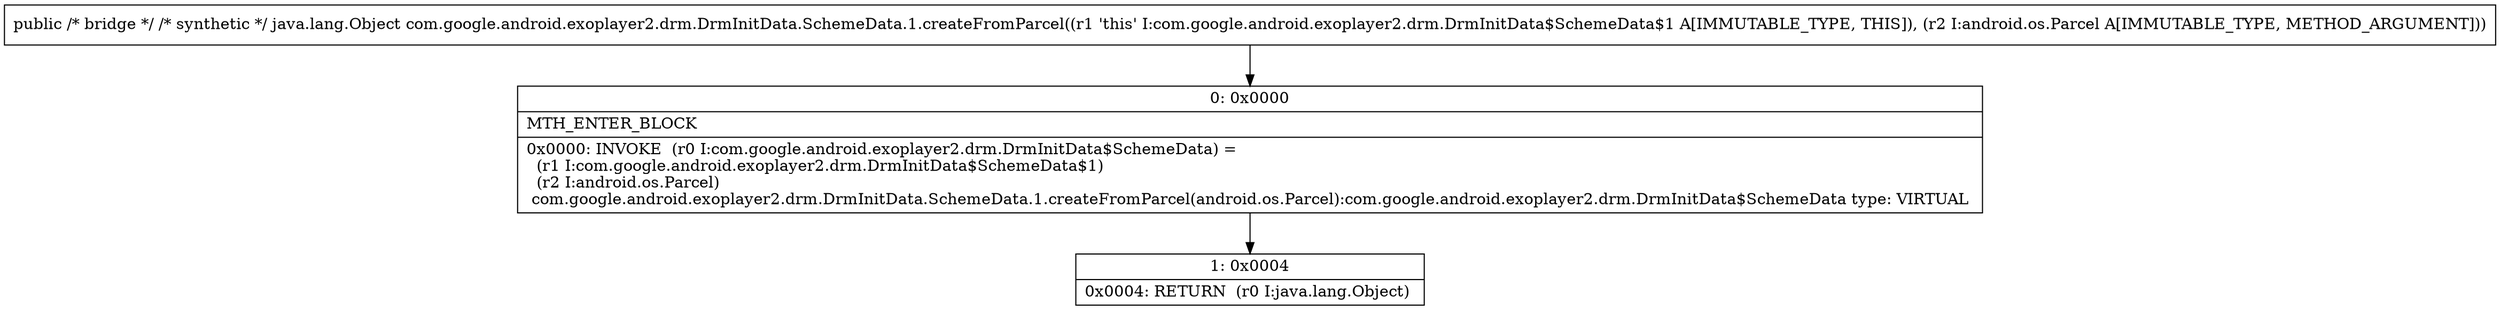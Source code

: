 digraph "CFG forcom.google.android.exoplayer2.drm.DrmInitData.SchemeData.1.createFromParcel(Landroid\/os\/Parcel;)Ljava\/lang\/Object;" {
Node_0 [shape=record,label="{0\:\ 0x0000|MTH_ENTER_BLOCK\l|0x0000: INVOKE  (r0 I:com.google.android.exoplayer2.drm.DrmInitData$SchemeData) = \l  (r1 I:com.google.android.exoplayer2.drm.DrmInitData$SchemeData$1)\l  (r2 I:android.os.Parcel)\l com.google.android.exoplayer2.drm.DrmInitData.SchemeData.1.createFromParcel(android.os.Parcel):com.google.android.exoplayer2.drm.DrmInitData$SchemeData type: VIRTUAL \l}"];
Node_1 [shape=record,label="{1\:\ 0x0004|0x0004: RETURN  (r0 I:java.lang.Object) \l}"];
MethodNode[shape=record,label="{public \/* bridge *\/ \/* synthetic *\/ java.lang.Object com.google.android.exoplayer2.drm.DrmInitData.SchemeData.1.createFromParcel((r1 'this' I:com.google.android.exoplayer2.drm.DrmInitData$SchemeData$1 A[IMMUTABLE_TYPE, THIS]), (r2 I:android.os.Parcel A[IMMUTABLE_TYPE, METHOD_ARGUMENT])) }"];
MethodNode -> Node_0;
Node_0 -> Node_1;
}

